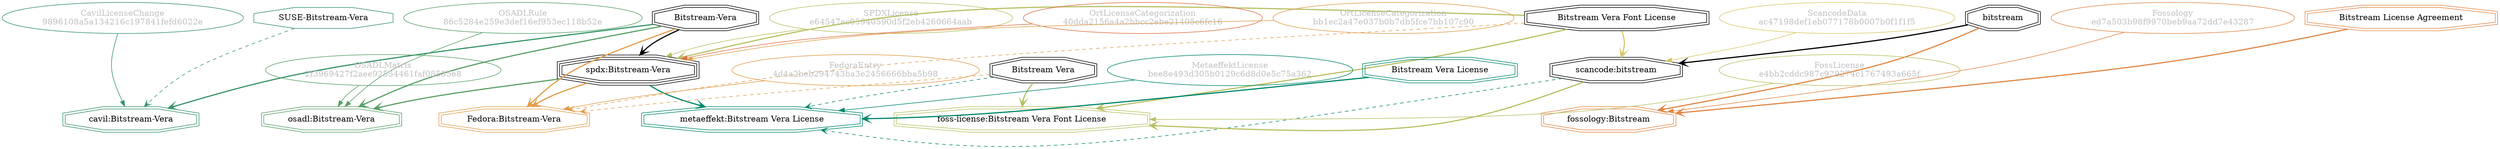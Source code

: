 strict digraph {
    node [shape=box];
    graph [splines=curved];
    693 [label="SPDXLicense\ne64547ec05940590d5f2eb4260664aab"
        ,fontcolor=gray
        ,color="#b8bf62"
        ,fillcolor="beige;1"
        ,shape=ellipse];
    694 [label="spdx:Bitstream-Vera"
        ,shape=tripleoctagon];
    695 [label="Bitstream-Vera"
        ,shape=doubleoctagon];
    696 [label="Bitstream Vera Font License"
        ,shape=doubleoctagon];
    6037 [label="FedoraEntry\n4d4a2beb294743ba3e2456666bba5b98"
         ,fontcolor=gray
         ,color="#e09d4b"
         ,fillcolor="beige;1"
         ,shape=ellipse];
    6038 [label="Fedora:Bitstream-Vera"
         ,color="#e09d4b"
         ,shape=doubleoctagon];
    6039 [label="Bitstream Vera"
         ,shape=doubleoctagon];
    9502 [label="OSADLRule\n86c5284e259e3def16ef953ec118b52e"
         ,fontcolor=gray
         ,color="#58a066"
         ,fillcolor="beige;1"
         ,shape=ellipse];
    9503 [label="osadl:Bitstream-Vera"
         ,color="#58a066"
         ,shape=doubleoctagon];
    9802 [label="OSADLMatrix\n2f3969427f2aee92554461faf08585e8"
         ,fontcolor=gray
         ,color="#58a066"
         ,fillcolor="beige;1"
         ,shape=ellipse];
    12362 [label="ScancodeData\nac47198def1eb077178b0007b0f1f1f5"
          ,fontcolor=gray
          ,color="#dac767"
          ,fillcolor="beige;1"
          ,shape=ellipse];
    12363 [label="scancode:bitstream"
          ,shape=doubleoctagon];
    12364 [label=bitstream
          ,shape=doubleoctagon];
    26033 [label="Fossology\ned7a503b98f9970beb9aa72dd7e43287"
          ,fontcolor=gray
          ,color="#e18745"
          ,fillcolor="beige;1"
          ,shape=ellipse];
    26034 [label="fossology:Bitstream"
          ,color="#e18745"
          ,shape=doubleoctagon];
    26035 [label="Bitstream License Agreement"
          ,color="#e18745"
          ,shape=doubleoctagon];
    28551 [label="OrtLicenseCategorization\n40dda2156a4a2bbcc2ebe21405c6fc16"
          ,fontcolor=gray
          ,color="#e06f45"
          ,fillcolor="beige;1"
          ,shape=ellipse];
    35393 [label="OrtLicenseCategorization\nbb1ec2a47e037b0b7db5fce7bb107c90"
          ,fontcolor=gray
          ,color="#e09d4b"
          ,fillcolor="beige;1"
          ,shape=ellipse];
    36427 [label="CavilLicenseChange\n9896108a5a134216c197841fefd6022e"
          ,fontcolor=gray
          ,color="#379469"
          ,fillcolor="beige;1"
          ,shape=ellipse];
    36428 [label="cavil:Bitstream-Vera"
          ,color="#379469"
          ,shape=doubleoctagon];
    36429 [label="SUSE-Bitstream-Vera"
          ,color="#379469"
          ,shape=octagon];
    39758 [label="MetaeffektLicense\nbee8e493d305b0129c6d8d0e5c75a362"
          ,fontcolor=gray
          ,color="#00876c"
          ,fillcolor="beige;1"
          ,shape=ellipse];
    39759 [label="metaeffekt:Bitstream Vera License"
          ,color="#00876c"
          ,shape=doubleoctagon];
    39760 [label="Bitstream Vera License"
          ,color="#00876c"
          ,shape=doubleoctagon];
    50396 [label="FossLicense\ne4bb2cddc987c929274c1767493a665f"
          ,fontcolor=gray
          ,color="#b8bf62"
          ,fillcolor="beige;1"
          ,shape=ellipse];
    50397 [label="foss-license:Bitstream Vera Font License"
          ,color="#b8bf62"
          ,shape=doubleoctagon];
    693 -> 694 [weight=0.5
               ,color="#b8bf62"];
    694 -> 6038 [style=bold
                ,arrowhead=vee
                ,weight=0.7
                ,color="#e09d4b"];
    694 -> 9503 [style=bold
                ,arrowhead=vee
                ,weight=0.7
                ,color="#58a066"];
    694 -> 39759 [style=bold
                 ,arrowhead=vee
                 ,weight=0.7
                 ,color="#00876c"];
    695 -> 694 [style=bold
               ,arrowhead=vee
               ,weight=0.7];
    695 -> 6038 [style=bold
                ,arrowhead=vee
                ,weight=0.7
                ,color="#e09d4b"];
    695 -> 9503 [style=bold
                ,arrowhead=vee
                ,weight=0.7
                ,color="#58a066"];
    695 -> 36428 [style=bold
                 ,arrowhead=vee
                 ,weight=0.7
                 ,color="#379469"];
    695 -> 36428 [style=bold
                 ,arrowhead=vee
                 ,weight=0.7
                 ,color="#379469"];
    696 -> 694 [style=bold
               ,arrowhead=vee
               ,weight=0.7
               ,color="#b8bf62"];
    696 -> 6038 [style=dashed
                ,arrowhead=vee
                ,weight=0.5
                ,color="#e09d4b"];
    696 -> 12363 [style=bold
                 ,arrowhead=vee
                 ,weight=0.7
                 ,color="#dac767"];
    696 -> 50397 [style=bold
                 ,arrowhead=vee
                 ,weight=0.7
                 ,color="#b8bf62"];
    6037 -> 6038 [weight=0.5
                 ,color="#e09d4b"];
    6039 -> 6038 [style=dashed
                 ,arrowhead=vee
                 ,weight=0.5
                 ,color="#e09d4b"];
    6039 -> 39759 [style=dashed
                  ,arrowhead=vee
                  ,weight=0.5
                  ,color="#00876c"];
    6039 -> 50397 [style=bold
                  ,arrowhead=vee
                  ,weight=0.7
                  ,color="#b8bf62"];
    9502 -> 9503 [weight=0.5
                 ,color="#58a066"];
    9802 -> 9503 [weight=0.5
                 ,color="#58a066"];
    12362 -> 12363 [weight=0.5
                   ,color="#dac767"];
    12363 -> 39759 [style=dashed
                   ,arrowhead=vee
                   ,weight=0.5
                   ,color="#00876c"];
    12363 -> 50397 [style=bold
                   ,arrowhead=vee
                   ,weight=0.7
                   ,color="#b8bf62"];
    12364 -> 12363 [style=bold
                   ,arrowhead=vee
                   ,weight=0.7];
    12364 -> 26034 [style=bold
                   ,arrowhead=vee
                   ,weight=0.7
                   ,color="#e18745"];
    26033 -> 26034 [weight=0.5
                   ,color="#e18745"];
    26035 -> 26034 [style=bold
                   ,arrowhead=vee
                   ,weight=0.7
                   ,color="#e18745"];
    28551 -> 694 [weight=0.5
                 ,color="#e06f45"];
    35393 -> 694 [weight=0.5
                 ,color="#e09d4b"];
    36427 -> 36428 [weight=0.5
                   ,color="#379469"];
    36429 -> 36428 [style=dashed
                   ,arrowhead=vee
                   ,weight=0.5
                   ,color="#379469"];
    39758 -> 39759 [weight=0.5
                   ,color="#00876c"];
    39760 -> 39759 [style=bold
                   ,arrowhead=vee
                   ,weight=0.7
                   ,color="#00876c"];
    39760 -> 39759 [style=bold
                   ,arrowhead=vee
                   ,weight=0.7
                   ,color="#00876c"];
    50396 -> 50397 [weight=0.5
                   ,color="#b8bf62"];
}
